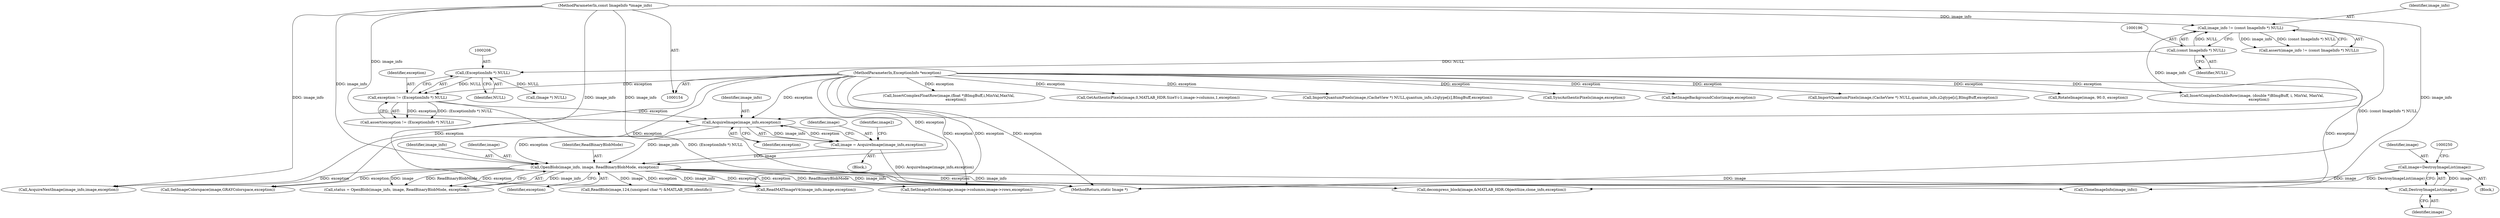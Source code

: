 digraph "0_ImageMagick_f7206618d27c2e69d977abf40e3035a33e5f6be0@pointer" {
"1000244" [label="(Call,image=DestroyImageList(image))"];
"1000246" [label="(Call,DestroyImageList(image))"];
"1000234" [label="(Call,OpenBlob(image_info, image, ReadBinaryBlobMode, exception))"];
"1000224" [label="(Call,AcquireImage(image_info,exception))"];
"1000193" [label="(Call,image_info != (const ImageInfo *) NULL)"];
"1000155" [label="(MethodParameterIn,const ImageInfo *image_info)"];
"1000195" [label="(Call,(const ImageInfo *) NULL)"];
"1000205" [label="(Call,exception != (ExceptionInfo *) NULL)"];
"1000156" [label="(MethodParameterIn,ExceptionInfo *exception)"];
"1000207" [label="(Call,(ExceptionInfo *) NULL)"];
"1000222" [label="(Call,image = AcquireImage(image_info,exception))"];
"1000192" [label="(Call,assert(image_info != (const ImageInfo *) NULL))"];
"1000539" [label="(Call,CloneImageInfo(image_info))"];
"1000567" [label="(Call,decompress_block(image,&MATLAB_HDR.ObjectSize,clone_info,exception))"];
"1000232" [label="(Call,status = OpenBlob(image_info, image, ReadBinaryBlobMode, exception))"];
"1000209" [label="(Identifier,NULL)"];
"1000193" [label="(Call,image_info != (const ImageInfo *) NULL)"];
"1000235" [label="(Identifier,image_info)"];
"1000224" [label="(Call,AcquireImage(image_info,exception))"];
"1000222" [label="(Call,image = AcquireImage(image_info,exception))"];
"1000236" [label="(Identifier,image)"];
"1000237" [label="(Identifier,ReadBinaryBlobMode)"];
"1001727" [label="(Call,ImportQuantumPixels(image,(CacheView *) NULL,quantum_info,z2qtype[z],BImgBuff,exception))"];
"1000234" [label="(Call,OpenBlob(image_info, image, ReadBinaryBlobMode, exception))"];
"1000244" [label="(Call,image=DestroyImageList(image))"];
"1001768" [label="(Call,SyncAuthenticPixels(image,exception))"];
"1000155" [label="(MethodParameterIn,const ImageInfo *image_info)"];
"1000206" [label="(Identifier,exception)"];
"1002054" [label="(Call,AcquireNextImage(image_info,image,exception))"];
"1001431" [label="(Call,SetImageBackgroundColor(image,exception))"];
"1000247" [label="(Identifier,image)"];
"1000245" [label="(Identifier,image)"];
"1000197" [label="(Identifier,NULL)"];
"1000204" [label="(Call,assert(exception != (ExceptionInfo *) NULL))"];
"1001358" [label="(Call,SetImageColorspace(image,GRAYColorspace,exception))"];
"1000226" [label="(Identifier,exception)"];
"1000243" [label="(Block,)"];
"1002325" [label="(MethodReturn,static Image *)"];
"1001691" [label="(Call,ImportQuantumPixels(image,(CacheView *) NULL,quantum_info,z2qtype[z],BImgBuff,exception))"];
"1001963" [label="(Call,RotateImage(image, 90.0, exception))"];
"1000194" [label="(Identifier,image_info)"];
"1001876" [label="(Call,InsertComplexDoubleRow(image, (double *)BImgBuff, i, MinVal, MaxVal,\n            exception))"];
"1000195" [label="(Call,(const ImageInfo *) NULL)"];
"1000289" [label="(Call,ReadMATImageV4(image_info,image,exception))"];
"1001388" [label="(Call,SetImageExtent(image,image->columns,image->rows,exception))"];
"1001915" [label="(Call,InsertComplexFloatRow(image,(float *)BImgBuff,i,MinVal,MaxVal,\n            exception))"];
"1001596" [label="(Call,GetAuthenticPixels(image,0,MATLAB_HDR.SizeY-i-1,image->columns,1,exception))"];
"1000225" [label="(Identifier,image_info)"];
"1000229" [label="(Call,(Image *) NULL)"];
"1000157" [label="(Block,)"];
"1000223" [label="(Identifier,image)"];
"1000238" [label="(Identifier,exception)"];
"1000156" [label="(MethodParameterIn,ExceptionInfo *exception)"];
"1000246" [label="(Call,DestroyImageList(image))"];
"1000207" [label="(Call,(ExceptionInfo *) NULL)"];
"1000264" [label="(Call,ReadBlob(image,124,(unsigned char *) &MATLAB_HDR.identific))"];
"1000205" [label="(Call,exception != (ExceptionInfo *) NULL)"];
"1000228" [label="(Identifier,image2)"];
"1000244" -> "1000243"  [label="AST: "];
"1000244" -> "1000246"  [label="CFG: "];
"1000245" -> "1000244"  [label="AST: "];
"1000246" -> "1000244"  [label="AST: "];
"1000250" -> "1000244"  [label="CFG: "];
"1000244" -> "1002325"  [label="DDG: image"];
"1000244" -> "1002325"  [label="DDG: DestroyImageList(image)"];
"1000246" -> "1000244"  [label="DDG: image"];
"1000246" -> "1000247"  [label="CFG: "];
"1000247" -> "1000246"  [label="AST: "];
"1000234" -> "1000246"  [label="DDG: image"];
"1000234" -> "1000232"  [label="AST: "];
"1000234" -> "1000238"  [label="CFG: "];
"1000235" -> "1000234"  [label="AST: "];
"1000236" -> "1000234"  [label="AST: "];
"1000237" -> "1000234"  [label="AST: "];
"1000238" -> "1000234"  [label="AST: "];
"1000232" -> "1000234"  [label="CFG: "];
"1000234" -> "1002325"  [label="DDG: ReadBinaryBlobMode"];
"1000234" -> "1002325"  [label="DDG: image_info"];
"1000234" -> "1002325"  [label="DDG: exception"];
"1000234" -> "1000232"  [label="DDG: image_info"];
"1000234" -> "1000232"  [label="DDG: image"];
"1000234" -> "1000232"  [label="DDG: ReadBinaryBlobMode"];
"1000234" -> "1000232"  [label="DDG: exception"];
"1000224" -> "1000234"  [label="DDG: image_info"];
"1000224" -> "1000234"  [label="DDG: exception"];
"1000155" -> "1000234"  [label="DDG: image_info"];
"1000222" -> "1000234"  [label="DDG: image"];
"1000156" -> "1000234"  [label="DDG: exception"];
"1000234" -> "1000264"  [label="DDG: image"];
"1000234" -> "1000289"  [label="DDG: image_info"];
"1000234" -> "1000289"  [label="DDG: exception"];
"1000234" -> "1000539"  [label="DDG: image_info"];
"1000234" -> "1000567"  [label="DDG: exception"];
"1000234" -> "1001358"  [label="DDG: exception"];
"1000234" -> "1001388"  [label="DDG: exception"];
"1000234" -> "1002054"  [label="DDG: exception"];
"1000224" -> "1000222"  [label="AST: "];
"1000224" -> "1000226"  [label="CFG: "];
"1000225" -> "1000224"  [label="AST: "];
"1000226" -> "1000224"  [label="AST: "];
"1000222" -> "1000224"  [label="CFG: "];
"1000224" -> "1000222"  [label="DDG: image_info"];
"1000224" -> "1000222"  [label="DDG: exception"];
"1000193" -> "1000224"  [label="DDG: image_info"];
"1000155" -> "1000224"  [label="DDG: image_info"];
"1000205" -> "1000224"  [label="DDG: exception"];
"1000156" -> "1000224"  [label="DDG: exception"];
"1000193" -> "1000192"  [label="AST: "];
"1000193" -> "1000195"  [label="CFG: "];
"1000194" -> "1000193"  [label="AST: "];
"1000195" -> "1000193"  [label="AST: "];
"1000192" -> "1000193"  [label="CFG: "];
"1000193" -> "1002325"  [label="DDG: (const ImageInfo *) NULL"];
"1000193" -> "1000192"  [label="DDG: image_info"];
"1000193" -> "1000192"  [label="DDG: (const ImageInfo *) NULL"];
"1000155" -> "1000193"  [label="DDG: image_info"];
"1000195" -> "1000193"  [label="DDG: NULL"];
"1000155" -> "1000154"  [label="AST: "];
"1000155" -> "1002325"  [label="DDG: image_info"];
"1000155" -> "1000289"  [label="DDG: image_info"];
"1000155" -> "1000539"  [label="DDG: image_info"];
"1000155" -> "1002054"  [label="DDG: image_info"];
"1000195" -> "1000197"  [label="CFG: "];
"1000196" -> "1000195"  [label="AST: "];
"1000197" -> "1000195"  [label="AST: "];
"1000195" -> "1000207"  [label="DDG: NULL"];
"1000205" -> "1000204"  [label="AST: "];
"1000205" -> "1000207"  [label="CFG: "];
"1000206" -> "1000205"  [label="AST: "];
"1000207" -> "1000205"  [label="AST: "];
"1000204" -> "1000205"  [label="CFG: "];
"1000205" -> "1002325"  [label="DDG: (ExceptionInfo *) NULL"];
"1000205" -> "1000204"  [label="DDG: exception"];
"1000205" -> "1000204"  [label="DDG: (ExceptionInfo *) NULL"];
"1000156" -> "1000205"  [label="DDG: exception"];
"1000207" -> "1000205"  [label="DDG: NULL"];
"1000156" -> "1000154"  [label="AST: "];
"1000156" -> "1002325"  [label="DDG: exception"];
"1000156" -> "1000289"  [label="DDG: exception"];
"1000156" -> "1000567"  [label="DDG: exception"];
"1000156" -> "1001358"  [label="DDG: exception"];
"1000156" -> "1001388"  [label="DDG: exception"];
"1000156" -> "1001431"  [label="DDG: exception"];
"1000156" -> "1001596"  [label="DDG: exception"];
"1000156" -> "1001691"  [label="DDG: exception"];
"1000156" -> "1001727"  [label="DDG: exception"];
"1000156" -> "1001768"  [label="DDG: exception"];
"1000156" -> "1001876"  [label="DDG: exception"];
"1000156" -> "1001915"  [label="DDG: exception"];
"1000156" -> "1001963"  [label="DDG: exception"];
"1000156" -> "1002054"  [label="DDG: exception"];
"1000207" -> "1000209"  [label="CFG: "];
"1000208" -> "1000207"  [label="AST: "];
"1000209" -> "1000207"  [label="AST: "];
"1000207" -> "1000229"  [label="DDG: NULL"];
"1000222" -> "1000157"  [label="AST: "];
"1000223" -> "1000222"  [label="AST: "];
"1000228" -> "1000222"  [label="CFG: "];
"1000222" -> "1002325"  [label="DDG: AcquireImage(image_info,exception)"];
}
